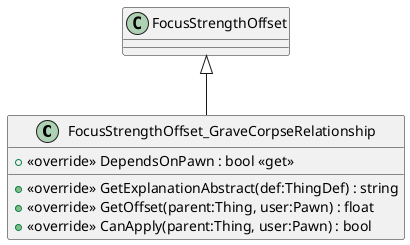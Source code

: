 @startuml
class FocusStrengthOffset_GraveCorpseRelationship {
    + <<override>> DependsOnPawn : bool <<get>>
    + <<override>> GetExplanationAbstract(def:ThingDef) : string
    + <<override>> GetOffset(parent:Thing, user:Pawn) : float
    + <<override>> CanApply(parent:Thing, user:Pawn) : bool
}
FocusStrengthOffset <|-- FocusStrengthOffset_GraveCorpseRelationship
@enduml
